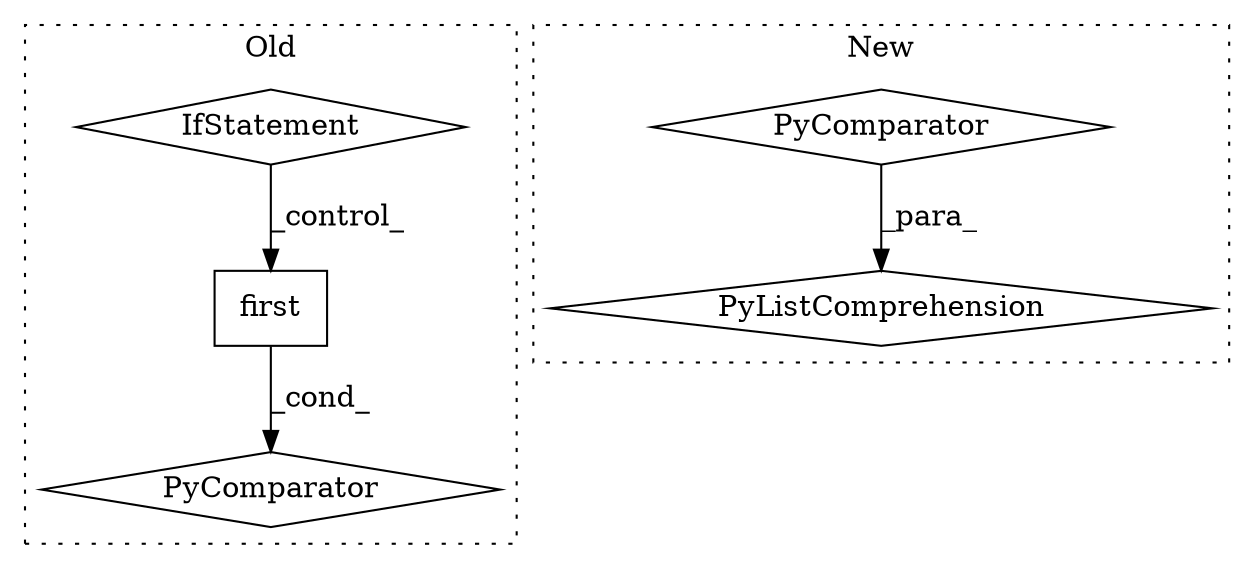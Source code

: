 digraph G {
subgraph cluster0 {
1 [label="first" a="32" s="4894,4906" l="6,1" shape="box"];
3 [label="IfStatement" a="25" s="5027" l="22" shape="diamond"];
5 [label="PyComparator" a="113" s="5027" l="22" shape="diamond"];
label = "Old";
style="dotted";
}
subgraph cluster1 {
2 [label="PyComparator" a="113" s="4989" l="22" shape="diamond"];
4 [label="PyListComprehension" a="109" s="4879" l="140" shape="diamond"];
label = "New";
style="dotted";
}
1 -> 5 [label="_cond_"];
2 -> 4 [label="_para_"];
3 -> 1 [label="_control_"];
}